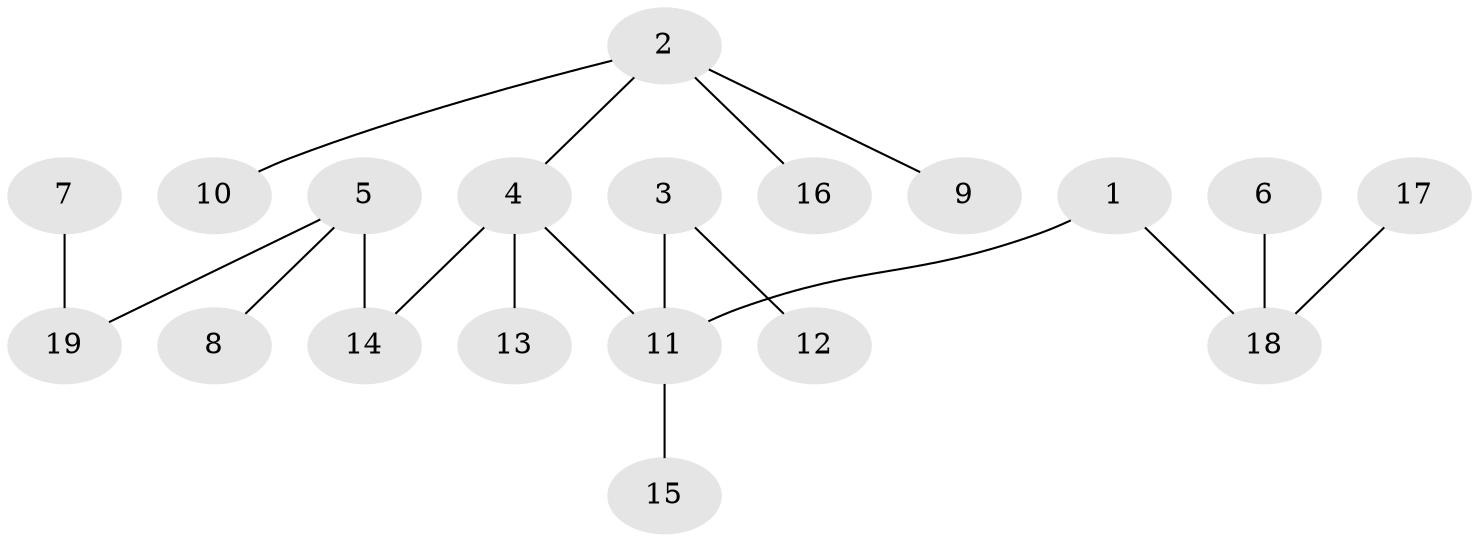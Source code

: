 // original degree distribution, {6: 0.03225806451612903, 3: 0.12903225806451613, 2: 0.1774193548387097, 4: 0.08064516129032258, 5: 0.03225806451612903, 1: 0.5483870967741935}
// Generated by graph-tools (version 1.1) at 2025/37/03/04/25 23:37:22]
// undirected, 19 vertices, 18 edges
graph export_dot {
  node [color=gray90,style=filled];
  1;
  2;
  3;
  4;
  5;
  6;
  7;
  8;
  9;
  10;
  11;
  12;
  13;
  14;
  15;
  16;
  17;
  18;
  19;
  1 -- 11 [weight=1.0];
  1 -- 18 [weight=1.0];
  2 -- 4 [weight=1.0];
  2 -- 9 [weight=1.0];
  2 -- 10 [weight=1.0];
  2 -- 16 [weight=1.0];
  3 -- 11 [weight=1.0];
  3 -- 12 [weight=1.0];
  4 -- 11 [weight=1.0];
  4 -- 13 [weight=1.0];
  4 -- 14 [weight=1.0];
  5 -- 8 [weight=1.0];
  5 -- 14 [weight=1.0];
  5 -- 19 [weight=1.0];
  6 -- 18 [weight=1.0];
  7 -- 19 [weight=1.0];
  11 -- 15 [weight=1.0];
  17 -- 18 [weight=1.0];
}
